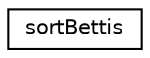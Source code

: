 digraph "Graphical Class Hierarchy"
{
  edge [fontname="Helvetica",fontsize="10",labelfontname="Helvetica",labelfontsize="10"];
  node [fontname="Helvetica",fontsize="10",shape=record];
  rankdir="LR";
  Node0 [label="sortBettis",height=0.2,width=0.4,color="black", fillcolor="white", style="filled",URL="$structsortBettis.html"];
}
